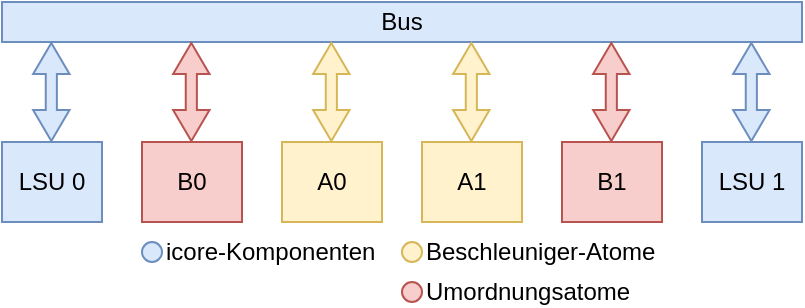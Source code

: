<mxfile version="21.7.4" type="device">
  <diagram name="Seite-1" id="BAWt1HLnT4WBNr3hunWq">
    <mxGraphModel dx="1161" dy="664" grid="1" gridSize="10" guides="1" tooltips="1" connect="1" arrows="1" fold="1" page="1" pageScale="1" pageWidth="827" pageHeight="1169" math="0" shadow="0">
      <root>
        <mxCell id="0" />
        <mxCell id="1" parent="0" />
        <mxCell id="Ajewz8YUoXNlqYzXFVEX-7" value="" style="shape=flexArrow;endArrow=classic;startArrow=block;html=1;rounded=0;width=5.574;startSize=4.813;endSize=4.813;endWidth=11.615;startWidth=11.615;startFill=0;fillColor=#dae8fc;strokeColor=#6c8ebf;" parent="1" edge="1">
          <mxGeometry width="100" height="100" relative="1" as="geometry">
            <mxPoint x="224.66" y="490" as="sourcePoint" />
            <mxPoint x="224.66" y="440" as="targetPoint" />
          </mxGeometry>
        </mxCell>
        <mxCell id="Ajewz8YUoXNlqYzXFVEX-8" value="&lt;font style=&quot;font-size: 12px;&quot;&gt;Bus&lt;/font&gt;" style="rounded=0;whiteSpace=wrap;html=1;fillColor=#dae8fc;strokeColor=#6c8ebf;" parent="1" vertex="1">
          <mxGeometry x="200" y="420" width="400" height="20" as="geometry" />
        </mxCell>
        <mxCell id="Ajewz8YUoXNlqYzXFVEX-11" value="&lt;font style=&quot;font-size: 12px;&quot;&gt;LSU 0&lt;/font&gt;" style="rounded=0;whiteSpace=wrap;html=1;fontStyle=0;fillColor=#dae8fc;strokeColor=#6c8ebf;" parent="1" vertex="1">
          <mxGeometry x="200" y="490" width="50" height="40" as="geometry" />
        </mxCell>
        <mxCell id="Ajewz8YUoXNlqYzXFVEX-24" value="" style="ellipse;whiteSpace=wrap;html=1;aspect=fixed;fillColor=#fff2cc;strokeColor=#d6b656;" parent="1" vertex="1">
          <mxGeometry x="400" y="540" width="10" height="10" as="geometry" />
        </mxCell>
        <mxCell id="Ajewz8YUoXNlqYzXFVEX-25" value="&lt;font style=&quot;font-size: 12px;&quot;&gt;Beschleuniger-Atome&lt;/font&gt;" style="text;html=1;strokeColor=none;fillColor=none;align=left;verticalAlign=middle;whiteSpace=wrap;rounded=0;" parent="1" vertex="1">
          <mxGeometry x="410" y="540" width="130" height="10" as="geometry" />
        </mxCell>
        <mxCell id="Ajewz8YUoXNlqYzXFVEX-26" value="" style="ellipse;whiteSpace=wrap;html=1;aspect=fixed;fillColor=#dae8fc;strokeColor=#6c8ebf;" parent="1" vertex="1">
          <mxGeometry x="270" y="540" width="10" height="10" as="geometry" />
        </mxCell>
        <mxCell id="Ajewz8YUoXNlqYzXFVEX-27" value="&lt;font style=&quot;font-size: 12px;&quot;&gt;icore-Komponenten&lt;/font&gt;" style="text;html=1;strokeColor=none;fillColor=none;align=left;verticalAlign=middle;whiteSpace=wrap;rounded=0;" parent="1" vertex="1">
          <mxGeometry x="280" y="540" width="130" height="10" as="geometry" />
        </mxCell>
        <mxCell id="Ajewz8YUoXNlqYzXFVEX-28" value="" style="ellipse;whiteSpace=wrap;html=1;aspect=fixed;fillColor=#f8cecc;strokeColor=#b85450;" parent="1" vertex="1">
          <mxGeometry x="400" y="560" width="10" height="10" as="geometry" />
        </mxCell>
        <mxCell id="Ajewz8YUoXNlqYzXFVEX-29" value="&lt;font style=&quot;font-size: 12px;&quot;&gt;Umordnungsatome&lt;/font&gt;" style="text;html=1;strokeColor=none;fillColor=none;align=left;verticalAlign=middle;whiteSpace=wrap;rounded=0;" parent="1" vertex="1">
          <mxGeometry x="410" y="560" width="130" height="10" as="geometry" />
        </mxCell>
        <mxCell id="bZe3JVLaW3I2OVGp3a-t-1" value="B0" style="rounded=0;whiteSpace=wrap;html=1;fontStyle=0;fillColor=#f8cecc;strokeColor=#b85450;" vertex="1" parent="1">
          <mxGeometry x="270" y="490" width="50" height="40" as="geometry" />
        </mxCell>
        <mxCell id="bZe3JVLaW3I2OVGp3a-t-2" value="&lt;font style=&quot;font-size: 12px;&quot;&gt;LSU 1&lt;/font&gt;" style="rounded=0;whiteSpace=wrap;html=1;fontStyle=0;fillColor=#dae8fc;strokeColor=#6c8ebf;" vertex="1" parent="1">
          <mxGeometry x="550" y="490" width="50" height="40" as="geometry" />
        </mxCell>
        <mxCell id="bZe3JVLaW3I2OVGp3a-t-3" value="A0" style="rounded=0;whiteSpace=wrap;html=1;fontStyle=0;fillColor=#fff2cc;strokeColor=#d6b656;" vertex="1" parent="1">
          <mxGeometry x="340" y="490" width="50" height="40" as="geometry" />
        </mxCell>
        <mxCell id="bZe3JVLaW3I2OVGp3a-t-5" value="A1" style="rounded=0;whiteSpace=wrap;html=1;fontStyle=0;fillColor=#fff2cc;strokeColor=#d6b656;" vertex="1" parent="1">
          <mxGeometry x="410" y="490" width="50" height="40" as="geometry" />
        </mxCell>
        <mxCell id="bZe3JVLaW3I2OVGp3a-t-6" value="B1" style="rounded=0;whiteSpace=wrap;html=1;fontStyle=0;fillColor=#f8cecc;strokeColor=#b85450;" vertex="1" parent="1">
          <mxGeometry x="480" y="490" width="50" height="40" as="geometry" />
        </mxCell>
        <mxCell id="bZe3JVLaW3I2OVGp3a-t-7" value="" style="shape=flexArrow;endArrow=classic;startArrow=block;html=1;rounded=0;width=5.574;startSize=4.813;endSize=4.813;endWidth=11.615;startWidth=11.615;startFill=0;fillColor=#dae8fc;strokeColor=#6c8ebf;" edge="1" parent="1">
          <mxGeometry width="100" height="100" relative="1" as="geometry">
            <mxPoint x="574.66" y="490" as="sourcePoint" />
            <mxPoint x="574.66" y="440" as="targetPoint" />
          </mxGeometry>
        </mxCell>
        <mxCell id="bZe3JVLaW3I2OVGp3a-t-8" value="" style="shape=flexArrow;endArrow=classic;startArrow=block;html=1;rounded=0;width=5.574;startSize=4.813;endSize=4.813;endWidth=11.615;startWidth=11.615;startFill=0;fillColor=#fff2cc;strokeColor=#d6b656;" edge="1" parent="1">
          <mxGeometry width="100" height="100" relative="1" as="geometry">
            <mxPoint x="364.66" y="490" as="sourcePoint" />
            <mxPoint x="364.66" y="440" as="targetPoint" />
          </mxGeometry>
        </mxCell>
        <mxCell id="bZe3JVLaW3I2OVGp3a-t-9" value="" style="shape=flexArrow;endArrow=classic;startArrow=block;html=1;rounded=0;width=5.574;startSize=4.813;endSize=4.813;endWidth=11.615;startWidth=11.615;startFill=0;fillColor=#fff2cc;strokeColor=#d6b656;" edge="1" parent="1">
          <mxGeometry width="100" height="100" relative="1" as="geometry">
            <mxPoint x="434.66" y="490" as="sourcePoint" />
            <mxPoint x="434.66" y="440" as="targetPoint" />
          </mxGeometry>
        </mxCell>
        <mxCell id="bZe3JVLaW3I2OVGp3a-t-10" value="" style="shape=flexArrow;endArrow=classic;startArrow=block;html=1;rounded=0;width=5.574;startSize=4.813;endSize=4.813;endWidth=11.615;startWidth=11.615;startFill=0;fillColor=#f8cecc;strokeColor=#b85450;" edge="1" parent="1">
          <mxGeometry width="100" height="100" relative="1" as="geometry">
            <mxPoint x="294.66" y="490" as="sourcePoint" />
            <mxPoint x="294.66" y="440" as="targetPoint" />
          </mxGeometry>
        </mxCell>
        <mxCell id="bZe3JVLaW3I2OVGp3a-t-11" value="" style="shape=flexArrow;endArrow=classic;startArrow=block;html=1;rounded=0;width=5.574;startSize=4.813;endSize=4.813;endWidth=11.615;startWidth=11.615;startFill=0;fillColor=#f8cecc;strokeColor=#b85450;" edge="1" parent="1">
          <mxGeometry width="100" height="100" relative="1" as="geometry">
            <mxPoint x="504.66" y="490" as="sourcePoint" />
            <mxPoint x="504.66" y="440" as="targetPoint" />
          </mxGeometry>
        </mxCell>
      </root>
    </mxGraphModel>
  </diagram>
</mxfile>
